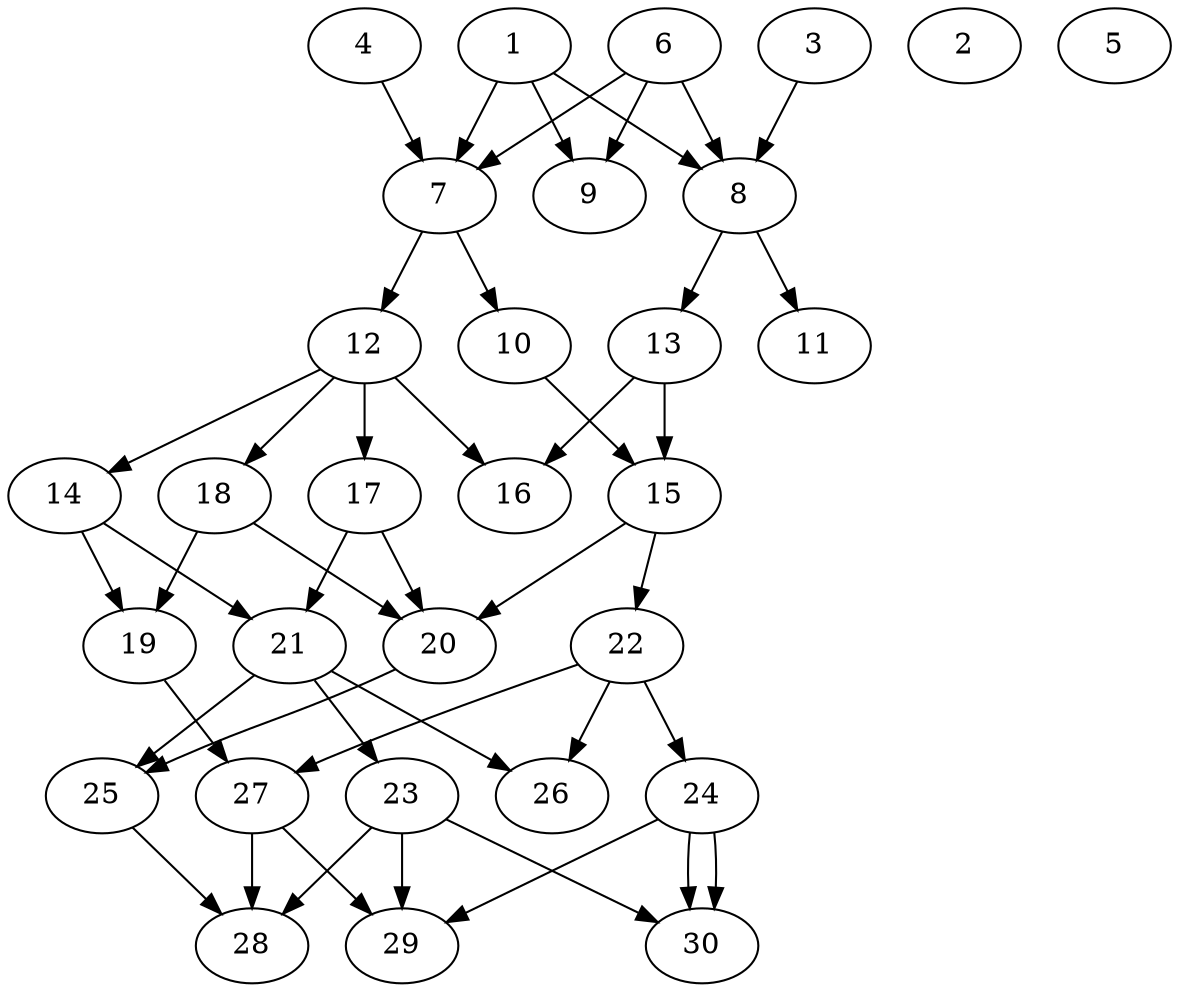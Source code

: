 // DAG automatically generated by daggen at Thu Oct  3 14:04:18 2019
// ./daggen --dot -n 30 --ccr 0.5 --fat 0.5 --regular 0.7 --density 0.5 --mindata 5242880 --maxdata 52428800 
digraph G {
  1 [size="48871424", alpha="0.19", expect_size="24435712"] 
  1 -> 7 [size ="24435712"]
  1 -> 8 [size ="24435712"]
  1 -> 9 [size ="24435712"]
  2 [size="67633152", alpha="0.06", expect_size="33816576"] 
  3 [size="53684224", alpha="0.13", expect_size="26842112"] 
  3 -> 8 [size ="26842112"]
  4 [size="85469184", alpha="0.10", expect_size="42734592"] 
  4 -> 7 [size ="42734592"]
  5 [size="84199424", alpha="0.06", expect_size="42099712"] 
  6 [size="71948288", alpha="0.20", expect_size="35974144"] 
  6 -> 7 [size ="35974144"]
  6 -> 8 [size ="35974144"]
  6 -> 9 [size ="35974144"]
  7 [size="37429248", alpha="0.16", expect_size="18714624"] 
  7 -> 10 [size ="18714624"]
  7 -> 12 [size ="18714624"]
  8 [size="99385344", alpha="0.06", expect_size="49692672"] 
  8 -> 11 [size ="49692672"]
  8 -> 13 [size ="49692672"]
  9 [size="87734272", alpha="0.14", expect_size="43867136"] 
  10 [size="46999552", alpha="0.10", expect_size="23499776"] 
  10 -> 15 [size ="23499776"]
  11 [size="83509248", alpha="0.15", expect_size="41754624"] 
  12 [size="79745024", alpha="0.18", expect_size="39872512"] 
  12 -> 14 [size ="39872512"]
  12 -> 16 [size ="39872512"]
  12 -> 17 [size ="39872512"]
  12 -> 18 [size ="39872512"]
  13 [size="12253184", alpha="0.02", expect_size="6126592"] 
  13 -> 15 [size ="6126592"]
  13 -> 16 [size ="6126592"]
  14 [size="75560960", alpha="0.08", expect_size="37780480"] 
  14 -> 19 [size ="37780480"]
  14 -> 21 [size ="37780480"]
  15 [size="29302784", alpha="0.09", expect_size="14651392"] 
  15 -> 20 [size ="14651392"]
  15 -> 22 [size ="14651392"]
  16 [size="55775232", alpha="0.18", expect_size="27887616"] 
  17 [size="54560768", alpha="0.05", expect_size="27280384"] 
  17 -> 20 [size ="27280384"]
  17 -> 21 [size ="27280384"]
  18 [size="36120576", alpha="0.05", expect_size="18060288"] 
  18 -> 19 [size ="18060288"]
  18 -> 20 [size ="18060288"]
  19 [size="65630208", alpha="0.06", expect_size="32815104"] 
  19 -> 27 [size ="32815104"]
  20 [size="38512640", alpha="0.16", expect_size="19256320"] 
  20 -> 25 [size ="19256320"]
  21 [size="87416832", alpha="0.14", expect_size="43708416"] 
  21 -> 23 [size ="43708416"]
  21 -> 25 [size ="43708416"]
  21 -> 26 [size ="43708416"]
  22 [size="64055296", alpha="0.04", expect_size="32027648"] 
  22 -> 24 [size ="32027648"]
  22 -> 26 [size ="32027648"]
  22 -> 27 [size ="32027648"]
  23 [size="53549056", alpha="0.03", expect_size="26774528"] 
  23 -> 28 [size ="26774528"]
  23 -> 29 [size ="26774528"]
  23 -> 30 [size ="26774528"]
  24 [size="61622272", alpha="0.18", expect_size="30811136"] 
  24 -> 29 [size ="30811136"]
  24 -> 30 [size ="30811136"]
  24 -> 30 [size ="30811136"]
  25 [size="98117632", alpha="0.09", expect_size="49058816"] 
  25 -> 28 [size ="49058816"]
  26 [size="47343616", alpha="0.12", expect_size="23671808"] 
  27 [size="35639296", alpha="0.02", expect_size="17819648"] 
  27 -> 28 [size ="17819648"]
  27 -> 29 [size ="17819648"]
  28 [size="57522176", alpha="0.10", expect_size="28761088"] 
  29 [size="78909440", alpha="0.15", expect_size="39454720"] 
  30 [size="13185024", alpha="0.07", expect_size="6592512"] 
}
